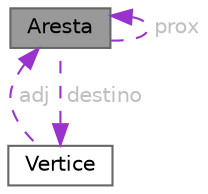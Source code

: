 digraph "Aresta"
{
 // LATEX_PDF_SIZE
  bgcolor="transparent";
  edge [fontname=Helvetica,fontsize=10,labelfontname=Helvetica,labelfontsize=10];
  node [fontname=Helvetica,fontsize=10,shape=box,height=0.2,width=0.4];
  Node1 [id="Node000001",label="Aresta",height=0.2,width=0.4,color="gray40", fillcolor="grey60", style="filled", fontcolor="black",tooltip="Representa uma ligacao entre duas antenas com a mesma frequ�ncia."];
  Node2 -> Node1 [id="edge1_Node000001_Node000002",dir="back",color="darkorchid3",style="dashed",tooltip=" ",label=" destino",fontcolor="grey" ];
  Node2 [id="Node000002",label="Vertice",height=0.2,width=0.4,color="gray40", fillcolor="white", style="filled",URL="$structVertice.html",tooltip="Representa uma antena no grafo, com posicao, frequencia e ligacoes."];
  Node1 -> Node2 [id="edge2_Node000002_Node000001",dir="back",color="darkorchid3",style="dashed",tooltip=" ",label=" adj",fontcolor="grey" ];
  Node1 -> Node1 [id="edge3_Node000001_Node000001",dir="back",color="darkorchid3",style="dashed",tooltip=" ",label=" prox",fontcolor="grey" ];
}
